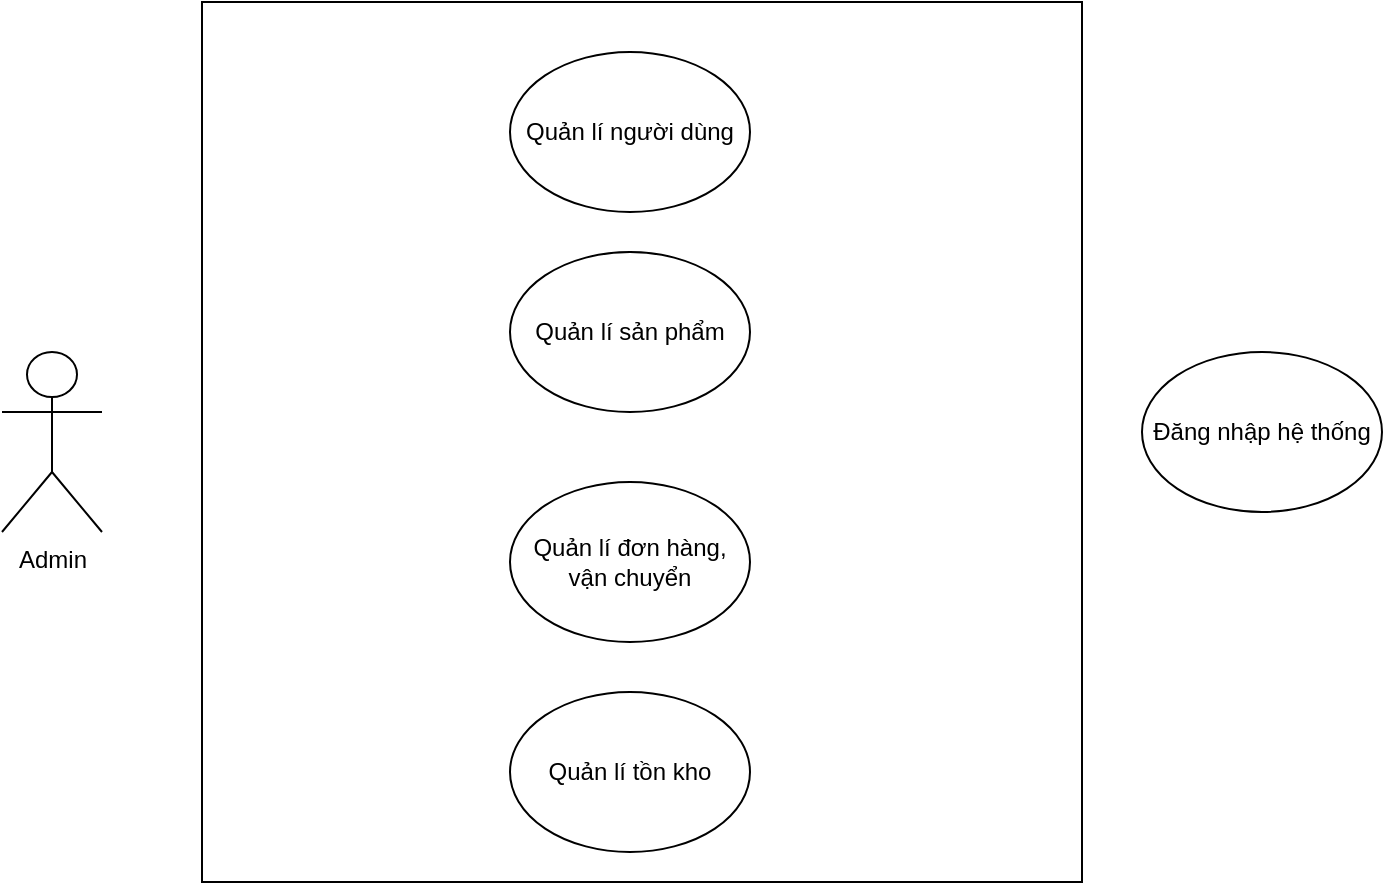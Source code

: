 <mxfile version="20.8.23" type="github">
  <diagram name="Trang-1" id="rQNePx-MQKR96wdazqCg">
    <mxGraphModel dx="1114" dy="584" grid="1" gridSize="10" guides="1" tooltips="1" connect="1" arrows="1" fold="1" page="1" pageScale="1" pageWidth="827" pageHeight="1169" math="0" shadow="0">
      <root>
        <mxCell id="0" />
        <mxCell id="1" parent="0" />
        <mxCell id="0BREnOfS-ZAUlYOvI6JY-1" value="Admin" style="shape=umlActor;verticalLabelPosition=bottom;verticalAlign=top;html=1;outlineConnect=0;" vertex="1" parent="1">
          <mxGeometry x="40" y="200" width="50" height="90" as="geometry" />
        </mxCell>
        <mxCell id="0BREnOfS-ZAUlYOvI6JY-2" value="" style="whiteSpace=wrap;html=1;aspect=fixed;" vertex="1" parent="1">
          <mxGeometry x="140" y="25" width="440" height="440" as="geometry" />
        </mxCell>
        <mxCell id="0BREnOfS-ZAUlYOvI6JY-4" value="Quản lí người dùng" style="ellipse;whiteSpace=wrap;html=1;" vertex="1" parent="1">
          <mxGeometry x="294" y="50" width="120" height="80" as="geometry" />
        </mxCell>
        <mxCell id="0BREnOfS-ZAUlYOvI6JY-7" value="Quản lí đơn hàng, vận chuyển" style="ellipse;whiteSpace=wrap;html=1;" vertex="1" parent="1">
          <mxGeometry x="294" y="265" width="120" height="80" as="geometry" />
        </mxCell>
        <mxCell id="0BREnOfS-ZAUlYOvI6JY-8" value="Quản lí tồn kho" style="ellipse;whiteSpace=wrap;html=1;" vertex="1" parent="1">
          <mxGeometry x="294" y="370" width="120" height="80" as="geometry" />
        </mxCell>
        <mxCell id="0BREnOfS-ZAUlYOvI6JY-9" value="Quản lí sản phẩm" style="ellipse;whiteSpace=wrap;html=1;" vertex="1" parent="1">
          <mxGeometry x="294" y="150" width="120" height="80" as="geometry" />
        </mxCell>
        <mxCell id="0BREnOfS-ZAUlYOvI6JY-13" value="Đăng nhập hệ thống" style="ellipse;whiteSpace=wrap;html=1;" vertex="1" parent="1">
          <mxGeometry x="610" y="200" width="120" height="80" as="geometry" />
        </mxCell>
      </root>
    </mxGraphModel>
  </diagram>
</mxfile>
